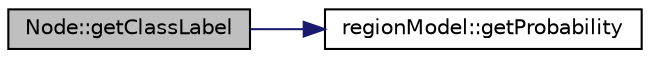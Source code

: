 digraph "Node::getClassLabel"
{
  edge [fontname="Helvetica",fontsize="10",labelfontname="Helvetica",labelfontsize="10"];
  node [fontname="Helvetica",fontsize="10",shape=record];
  rankdir="LR";
  Node1 [label="Node::getClassLabel",height=0.2,width=0.4,color="black", fillcolor="grey75", style="filled", fontcolor="black"];
  Node1 -> Node2 [color="midnightblue",fontsize="10",style="solid",fontname="Helvetica"];
  Node2 [label="regionModel::getProbability",height=0.2,width=0.4,color="black", fillcolor="white", style="filled",URL="$classregion_model.html#a8a4064b3ef23992b52371b7a5ef7df1c"];
}

